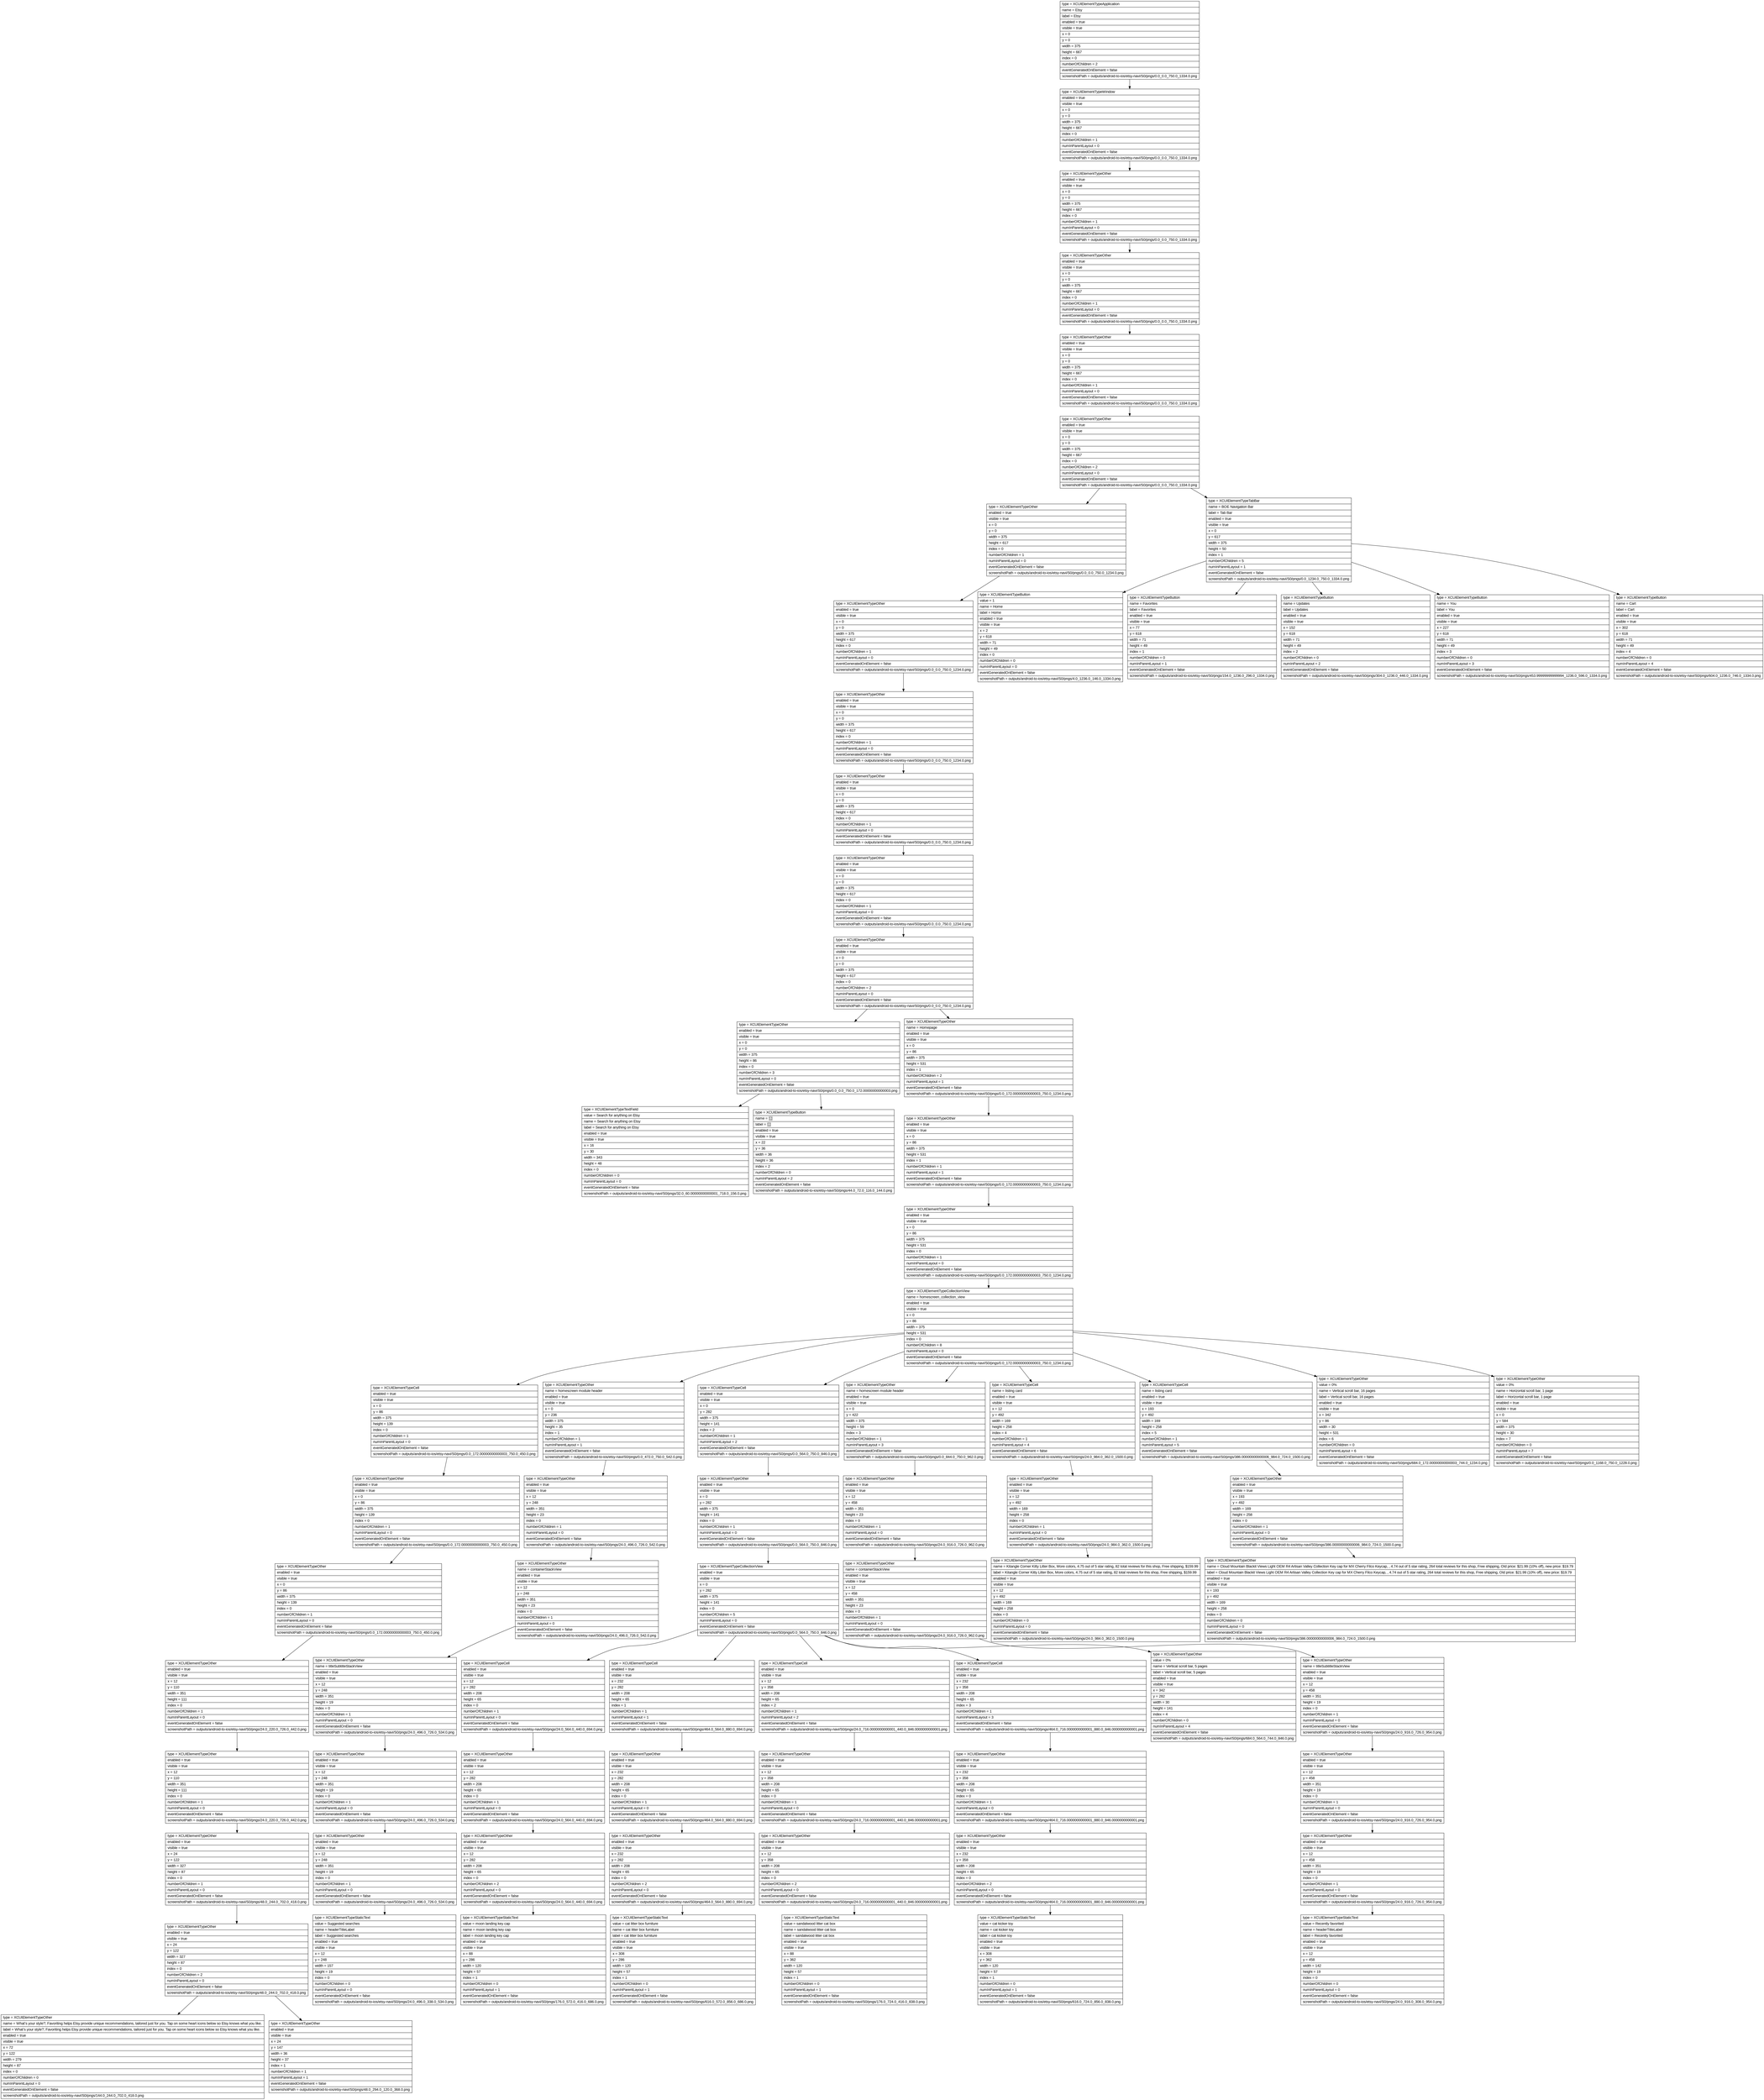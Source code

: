 digraph Layout {

	node [shape=record fontname=Arial];

	0	[label="{type = XCUIElementTypeApplication\l|name = Etsy\l|label = Etsy\l|enabled = true\l|visible = true\l|x = 0\l|y = 0\l|width = 375\l|height = 667\l|index = 0\l|numberOfChildren = 2\l|eventGeneratedOnElement = false \l|screenshotPath = outputs/android-to-ios/etsy-navi/S0/pngs/0.0_0.0_750.0_1334.0.png\l}"]
	1	[label="{type = XCUIElementTypeWindow\l|enabled = true\l|visible = true\l|x = 0\l|y = 0\l|width = 375\l|height = 667\l|index = 0\l|numberOfChildren = 1\l|numInParentLayout = 0\l|eventGeneratedOnElement = false \l|screenshotPath = outputs/android-to-ios/etsy-navi/S0/pngs/0.0_0.0_750.0_1334.0.png\l}"]
	2	[label="{type = XCUIElementTypeOther\l|enabled = true\l|visible = true\l|x = 0\l|y = 0\l|width = 375\l|height = 667\l|index = 0\l|numberOfChildren = 1\l|numInParentLayout = 0\l|eventGeneratedOnElement = false \l|screenshotPath = outputs/android-to-ios/etsy-navi/S0/pngs/0.0_0.0_750.0_1334.0.png\l}"]
	3	[label="{type = XCUIElementTypeOther\l|enabled = true\l|visible = true\l|x = 0\l|y = 0\l|width = 375\l|height = 667\l|index = 0\l|numberOfChildren = 1\l|numInParentLayout = 0\l|eventGeneratedOnElement = false \l|screenshotPath = outputs/android-to-ios/etsy-navi/S0/pngs/0.0_0.0_750.0_1334.0.png\l}"]
	4	[label="{type = XCUIElementTypeOther\l|enabled = true\l|visible = true\l|x = 0\l|y = 0\l|width = 375\l|height = 667\l|index = 0\l|numberOfChildren = 1\l|numInParentLayout = 0\l|eventGeneratedOnElement = false \l|screenshotPath = outputs/android-to-ios/etsy-navi/S0/pngs/0.0_0.0_750.0_1334.0.png\l}"]
	5	[label="{type = XCUIElementTypeOther\l|enabled = true\l|visible = true\l|x = 0\l|y = 0\l|width = 375\l|height = 667\l|index = 0\l|numberOfChildren = 2\l|numInParentLayout = 0\l|eventGeneratedOnElement = false \l|screenshotPath = outputs/android-to-ios/etsy-navi/S0/pngs/0.0_0.0_750.0_1334.0.png\l}"]
	6	[label="{type = XCUIElementTypeOther\l|enabled = true\l|visible = true\l|x = 0\l|y = 0\l|width = 375\l|height = 617\l|index = 0\l|numberOfChildren = 1\l|numInParentLayout = 0\l|eventGeneratedOnElement = false \l|screenshotPath = outputs/android-to-ios/etsy-navi/S0/pngs/0.0_0.0_750.0_1234.0.png\l}"]
	7	[label="{type = XCUIElementTypeTabBar\l|name = BOE Navigation Bar\l|label = Tab Bar\l|enabled = true\l|visible = true\l|x = 0\l|y = 617\l|width = 375\l|height = 50\l|index = 1\l|numberOfChildren = 5\l|numInParentLayout = 1\l|eventGeneratedOnElement = false \l|screenshotPath = outputs/android-to-ios/etsy-navi/S0/pngs/0.0_1234.0_750.0_1334.0.png\l}"]
	8	[label="{type = XCUIElementTypeOther\l|enabled = true\l|visible = true\l|x = 0\l|y = 0\l|width = 375\l|height = 617\l|index = 0\l|numberOfChildren = 1\l|numInParentLayout = 0\l|eventGeneratedOnElement = false \l|screenshotPath = outputs/android-to-ios/etsy-navi/S0/pngs/0.0_0.0_750.0_1234.0.png\l}"]
	9	[label="{type = XCUIElementTypeButton\l|value = 1\l|name = Home\l|label = Home\l|enabled = true\l|visible = true\l|x = 2\l|y = 618\l|width = 71\l|height = 49\l|index = 0\l|numberOfChildren = 0\l|numInParentLayout = 0\l|eventGeneratedOnElement = false \l|screenshotPath = outputs/android-to-ios/etsy-navi/S0/pngs/4.0_1236.0_146.0_1334.0.png\l}"]
	10	[label="{type = XCUIElementTypeButton\l|name = Favorites\l|label = Favorites\l|enabled = true\l|visible = true\l|x = 77\l|y = 618\l|width = 71\l|height = 49\l|index = 1\l|numberOfChildren = 0\l|numInParentLayout = 1\l|eventGeneratedOnElement = false \l|screenshotPath = outputs/android-to-ios/etsy-navi/S0/pngs/154.0_1236.0_296.0_1334.0.png\l}"]
	11	[label="{type = XCUIElementTypeButton\l|name = Updates\l|label = Updates\l|enabled = true\l|visible = true\l|x = 152\l|y = 618\l|width = 71\l|height = 49\l|index = 2\l|numberOfChildren = 0\l|numInParentLayout = 2\l|eventGeneratedOnElement = false \l|screenshotPath = outputs/android-to-ios/etsy-navi/S0/pngs/304.0_1236.0_446.0_1334.0.png\l}"]
	12	[label="{type = XCUIElementTypeButton\l|name = You\l|label = You\l|enabled = true\l|visible = true\l|x = 227\l|y = 618\l|width = 71\l|height = 49\l|index = 3\l|numberOfChildren = 0\l|numInParentLayout = 3\l|eventGeneratedOnElement = false \l|screenshotPath = outputs/android-to-ios/etsy-navi/S0/pngs/453.99999999999994_1236.0_596.0_1334.0.png\l}"]
	13	[label="{type = XCUIElementTypeButton\l|name = Cart\l|label = Cart\l|enabled = true\l|visible = true\l|x = 302\l|y = 618\l|width = 71\l|height = 49\l|index = 4\l|numberOfChildren = 0\l|numInParentLayout = 4\l|eventGeneratedOnElement = false \l|screenshotPath = outputs/android-to-ios/etsy-navi/S0/pngs/604.0_1236.0_746.0_1334.0.png\l}"]
	14	[label="{type = XCUIElementTypeOther\l|enabled = true\l|visible = true\l|x = 0\l|y = 0\l|width = 375\l|height = 617\l|index = 0\l|numberOfChildren = 1\l|numInParentLayout = 0\l|eventGeneratedOnElement = false \l|screenshotPath = outputs/android-to-ios/etsy-navi/S0/pngs/0.0_0.0_750.0_1234.0.png\l}"]
	15	[label="{type = XCUIElementTypeOther\l|enabled = true\l|visible = true\l|x = 0\l|y = 0\l|width = 375\l|height = 617\l|index = 0\l|numberOfChildren = 1\l|numInParentLayout = 0\l|eventGeneratedOnElement = false \l|screenshotPath = outputs/android-to-ios/etsy-navi/S0/pngs/0.0_0.0_750.0_1234.0.png\l}"]
	16	[label="{type = XCUIElementTypeOther\l|enabled = true\l|visible = true\l|x = 0\l|y = 0\l|width = 375\l|height = 617\l|index = 0\l|numberOfChildren = 1\l|numInParentLayout = 0\l|eventGeneratedOnElement = false \l|screenshotPath = outputs/android-to-ios/etsy-navi/S0/pngs/0.0_0.0_750.0_1234.0.png\l}"]
	17	[label="{type = XCUIElementTypeOther\l|enabled = true\l|visible = true\l|x = 0\l|y = 0\l|width = 375\l|height = 617\l|index = 0\l|numberOfChildren = 2\l|numInParentLayout = 0\l|eventGeneratedOnElement = false \l|screenshotPath = outputs/android-to-ios/etsy-navi/S0/pngs/0.0_0.0_750.0_1234.0.png\l}"]
	18	[label="{type = XCUIElementTypeOther\l|enabled = true\l|visible = true\l|x = 0\l|y = 0\l|width = 375\l|height = 86\l|index = 0\l|numberOfChildren = 3\l|numInParentLayout = 0\l|eventGeneratedOnElement = false \l|screenshotPath = outputs/android-to-ios/etsy-navi/S0/pngs/0.0_0.0_750.0_172.00000000000003.png\l}"]
	19	[label="{type = XCUIElementTypeOther\l|name = Homepage\l|enabled = true\l|visible = true\l|x = 0\l|y = 86\l|width = 375\l|height = 531\l|index = 1\l|numberOfChildren = 2\l|numInParentLayout = 1\l|eventGeneratedOnElement = false \l|screenshotPath = outputs/android-to-ios/etsy-navi/S0/pngs/0.0_172.00000000000003_750.0_1234.0.png\l}"]
	20	[label="{type = XCUIElementTypeTextField\l|value = Search for anything on Etsy\l|name = Search for anything on Etsy\l|label = Search for anything on Etsy\l|enabled = true\l|visible = true\l|x = 16\l|y = 30\l|width = 343\l|height = 48\l|index = 0\l|numberOfChildren = 0\l|numInParentLayout = 0\l|eventGeneratedOnElement = false \l|screenshotPath = outputs/android-to-ios/etsy-navi/S0/pngs/32.0_60.00000000000001_718.0_156.0.png\l}"]
	21	[label="{type = XCUIElementTypeButton\l|name = \l|label = \l|enabled = true\l|visible = true\l|x = 22\l|y = 36\l|width = 36\l|height = 36\l|index = 2\l|numberOfChildren = 0\l|numInParentLayout = 2\l|eventGeneratedOnElement = false \l|screenshotPath = outputs/android-to-ios/etsy-navi/S0/pngs/44.0_72.0_116.0_144.0.png\l}"]
	22	[label="{type = XCUIElementTypeOther\l|enabled = true\l|visible = true\l|x = 0\l|y = 86\l|width = 375\l|height = 531\l|index = 1\l|numberOfChildren = 1\l|numInParentLayout = 1\l|eventGeneratedOnElement = false \l|screenshotPath = outputs/android-to-ios/etsy-navi/S0/pngs/0.0_172.00000000000003_750.0_1234.0.png\l}"]
	23	[label="{type = XCUIElementTypeOther\l|enabled = true\l|visible = true\l|x = 0\l|y = 86\l|width = 375\l|height = 531\l|index = 0\l|numberOfChildren = 1\l|numInParentLayout = 0\l|eventGeneratedOnElement = false \l|screenshotPath = outputs/android-to-ios/etsy-navi/S0/pngs/0.0_172.00000000000003_750.0_1234.0.png\l}"]
	24	[label="{type = XCUIElementTypeCollectionView\l|name = homescreen_collection_view\l|enabled = true\l|visible = true\l|x = 0\l|y = 86\l|width = 375\l|height = 531\l|index = 0\l|numberOfChildren = 8\l|numInParentLayout = 0\l|eventGeneratedOnElement = false \l|screenshotPath = outputs/android-to-ios/etsy-navi/S0/pngs/0.0_172.00000000000003_750.0_1234.0.png\l}"]
	25	[label="{type = XCUIElementTypeCell\l|enabled = true\l|visible = true\l|x = 0\l|y = 86\l|width = 375\l|height = 139\l|index = 0\l|numberOfChildren = 1\l|numInParentLayout = 0\l|eventGeneratedOnElement = false \l|screenshotPath = outputs/android-to-ios/etsy-navi/S0/pngs/0.0_172.00000000000003_750.0_450.0.png\l}"]
	26	[label="{type = XCUIElementTypeOther\l|name = homescreen module header\l|enabled = true\l|visible = true\l|x = 0\l|y = 236\l|width = 375\l|height = 35\l|index = 1\l|numberOfChildren = 1\l|numInParentLayout = 1\l|eventGeneratedOnElement = false \l|screenshotPath = outputs/android-to-ios/etsy-navi/S0/pngs/0.0_472.0_750.0_542.0.png\l}"]
	27	[label="{type = XCUIElementTypeCell\l|enabled = true\l|visible = true\l|x = 0\l|y = 282\l|width = 375\l|height = 141\l|index = 2\l|numberOfChildren = 1\l|numInParentLayout = 2\l|eventGeneratedOnElement = false \l|screenshotPath = outputs/android-to-ios/etsy-navi/S0/pngs/0.0_564.0_750.0_846.0.png\l}"]
	28	[label="{type = XCUIElementTypeOther\l|name = homescreen module header\l|enabled = true\l|visible = true\l|x = 0\l|y = 422\l|width = 375\l|height = 59\l|index = 3\l|numberOfChildren = 1\l|numInParentLayout = 3\l|eventGeneratedOnElement = false \l|screenshotPath = outputs/android-to-ios/etsy-navi/S0/pngs/0.0_844.0_750.0_962.0.png\l}"]
	29	[label="{type = XCUIElementTypeCell\l|name = listing card\l|enabled = true\l|visible = true\l|x = 12\l|y = 492\l|width = 169\l|height = 258\l|index = 4\l|numberOfChildren = 1\l|numInParentLayout = 4\l|eventGeneratedOnElement = false \l|screenshotPath = outputs/android-to-ios/etsy-navi/S0/pngs/24.0_984.0_362.0_1500.0.png\l}"]
	30	[label="{type = XCUIElementTypeCell\l|name = listing card\l|enabled = true\l|visible = true\l|x = 193\l|y = 492\l|width = 169\l|height = 258\l|index = 5\l|numberOfChildren = 1\l|numInParentLayout = 5\l|eventGeneratedOnElement = false \l|screenshotPath = outputs/android-to-ios/etsy-navi/S0/pngs/386.00000000000006_984.0_724.0_1500.0.png\l}"]
	31	[label="{type = XCUIElementTypeOther\l|value = 0%\l|name = Vertical scroll bar, 16 pages\l|label = Vertical scroll bar, 16 pages\l|enabled = true\l|visible = true\l|x = 342\l|y = 86\l|width = 30\l|height = 531\l|index = 6\l|numberOfChildren = 0\l|numInParentLayout = 6\l|eventGeneratedOnElement = false \l|screenshotPath = outputs/android-to-ios/etsy-navi/S0/pngs/684.0_172.00000000000003_744.0_1234.0.png\l}"]
	32	[label="{type = XCUIElementTypeOther\l|value = 0%\l|name = Horizontal scroll bar, 1 page\l|label = Horizontal scroll bar, 1 page\l|enabled = true\l|visible = true\l|x = 0\l|y = 584\l|width = 375\l|height = 30\l|index = 7\l|numberOfChildren = 0\l|numInParentLayout = 7\l|eventGeneratedOnElement = false \l|screenshotPath = outputs/android-to-ios/etsy-navi/S0/pngs/0.0_1168.0_750.0_1228.0.png\l}"]
	33	[label="{type = XCUIElementTypeOther\l|enabled = true\l|visible = true\l|x = 0\l|y = 86\l|width = 375\l|height = 139\l|index = 0\l|numberOfChildren = 1\l|numInParentLayout = 0\l|eventGeneratedOnElement = false \l|screenshotPath = outputs/android-to-ios/etsy-navi/S0/pngs/0.0_172.00000000000003_750.0_450.0.png\l}"]
	34	[label="{type = XCUIElementTypeOther\l|enabled = true\l|visible = true\l|x = 12\l|y = 248\l|width = 351\l|height = 23\l|index = 0\l|numberOfChildren = 1\l|numInParentLayout = 0\l|eventGeneratedOnElement = false \l|screenshotPath = outputs/android-to-ios/etsy-navi/S0/pngs/24.0_496.0_726.0_542.0.png\l}"]
	35	[label="{type = XCUIElementTypeOther\l|enabled = true\l|visible = true\l|x = 0\l|y = 282\l|width = 375\l|height = 141\l|index = 0\l|numberOfChildren = 1\l|numInParentLayout = 0\l|eventGeneratedOnElement = false \l|screenshotPath = outputs/android-to-ios/etsy-navi/S0/pngs/0.0_564.0_750.0_846.0.png\l}"]
	36	[label="{type = XCUIElementTypeOther\l|enabled = true\l|visible = true\l|x = 12\l|y = 458\l|width = 351\l|height = 23\l|index = 0\l|numberOfChildren = 1\l|numInParentLayout = 0\l|eventGeneratedOnElement = false \l|screenshotPath = outputs/android-to-ios/etsy-navi/S0/pngs/24.0_916.0_726.0_962.0.png\l}"]
	37	[label="{type = XCUIElementTypeOther\l|enabled = true\l|visible = true\l|x = 12\l|y = 492\l|width = 169\l|height = 258\l|index = 0\l|numberOfChildren = 1\l|numInParentLayout = 0\l|eventGeneratedOnElement = false \l|screenshotPath = outputs/android-to-ios/etsy-navi/S0/pngs/24.0_984.0_362.0_1500.0.png\l}"]
	38	[label="{type = XCUIElementTypeOther\l|enabled = true\l|visible = true\l|x = 193\l|y = 492\l|width = 169\l|height = 258\l|index = 0\l|numberOfChildren = 1\l|numInParentLayout = 0\l|eventGeneratedOnElement = false \l|screenshotPath = outputs/android-to-ios/etsy-navi/S0/pngs/386.00000000000006_984.0_724.0_1500.0.png\l}"]
	39	[label="{type = XCUIElementTypeOther\l|enabled = true\l|visible = true\l|x = 0\l|y = 86\l|width = 375\l|height = 139\l|index = 0\l|numberOfChildren = 1\l|numInParentLayout = 0\l|eventGeneratedOnElement = false \l|screenshotPath = outputs/android-to-ios/etsy-navi/S0/pngs/0.0_172.00000000000003_750.0_450.0.png\l}"]
	40	[label="{type = XCUIElementTypeOther\l|name = containerStackView\l|enabled = true\l|visible = true\l|x = 12\l|y = 248\l|width = 351\l|height = 23\l|index = 0\l|numberOfChildren = 1\l|numInParentLayout = 0\l|eventGeneratedOnElement = false \l|screenshotPath = outputs/android-to-ios/etsy-navi/S0/pngs/24.0_496.0_726.0_542.0.png\l}"]
	41	[label="{type = XCUIElementTypeCollectionView\l|enabled = true\l|visible = true\l|x = 0\l|y = 282\l|width = 375\l|height = 141\l|index = 0\l|numberOfChildren = 5\l|numInParentLayout = 0\l|eventGeneratedOnElement = false \l|screenshotPath = outputs/android-to-ios/etsy-navi/S0/pngs/0.0_564.0_750.0_846.0.png\l}"]
	42	[label="{type = XCUIElementTypeOther\l|name = containerStackView\l|enabled = true\l|visible = true\l|x = 12\l|y = 458\l|width = 351\l|height = 23\l|index = 0\l|numberOfChildren = 1\l|numInParentLayout = 0\l|eventGeneratedOnElement = false \l|screenshotPath = outputs/android-to-ios/etsy-navi/S0/pngs/24.0_916.0_726.0_962.0.png\l}"]
	43	[label="{type = XCUIElementTypeOther\l|name = Kitangle Corner Kitty Litter Box, More colors, 4.75 out of 5 star rating, 82 total reviews for this shop, Free shipping, $159.99\l|label = Kitangle Corner Kitty Litter Box, More colors, 4.75 out of 5 star rating, 82 total reviews for this shop, Free shipping, $159.99\l|enabled = true\l|visible = true\l|x = 12\l|y = 492\l|width = 169\l|height = 258\l|index = 0\l|numberOfChildren = 0\l|numInParentLayout = 0\l|eventGeneratedOnElement = false \l|screenshotPath = outputs/android-to-ios/etsy-navi/S0/pngs/24.0_984.0_362.0_1500.0.png\l}"]
	44	[label="{type = XCUIElementTypeOther\l|name = Cloud Mountain Blackit Views Light OEM R4 Artisan Valley Collection Key cap for MX Cherry Filco Keycap, , 4.74 out of 5 star rating, 264 total reviews for this shop, Free shipping, Old price: $21.99 (10% off), new price: $19.79\l|label = Cloud Mountain Blackit Views Light OEM R4 Artisan Valley Collection Key cap for MX Cherry Filco Keycap, , 4.74 out of 5 star rating, 264 total reviews for this shop, Free shipping, Old price: $21.99 (10% off), new price: $19.79\l|enabled = true\l|visible = true\l|x = 193\l|y = 492\l|width = 169\l|height = 258\l|index = 0\l|numberOfChildren = 0\l|numInParentLayout = 0\l|eventGeneratedOnElement = false \l|screenshotPath = outputs/android-to-ios/etsy-navi/S0/pngs/386.00000000000006_984.0_724.0_1500.0.png\l}"]
	45	[label="{type = XCUIElementTypeOther\l|enabled = true\l|visible = true\l|x = 12\l|y = 110\l|width = 351\l|height = 111\l|index = 0\l|numberOfChildren = 1\l|numInParentLayout = 0\l|eventGeneratedOnElement = false \l|screenshotPath = outputs/android-to-ios/etsy-navi/S0/pngs/24.0_220.0_726.0_442.0.png\l}"]
	46	[label="{type = XCUIElementTypeOther\l|name = titleSubtitleStackView\l|enabled = true\l|visible = true\l|x = 12\l|y = 248\l|width = 351\l|height = 19\l|index = 0\l|numberOfChildren = 1\l|numInParentLayout = 0\l|eventGeneratedOnElement = false \l|screenshotPath = outputs/android-to-ios/etsy-navi/S0/pngs/24.0_496.0_726.0_534.0.png\l}"]
	47	[label="{type = XCUIElementTypeCell\l|enabled = true\l|visible = true\l|x = 12\l|y = 282\l|width = 208\l|height = 65\l|index = 0\l|numberOfChildren = 1\l|numInParentLayout = 0\l|eventGeneratedOnElement = false \l|screenshotPath = outputs/android-to-ios/etsy-navi/S0/pngs/24.0_564.0_440.0_694.0.png\l}"]
	48	[label="{type = XCUIElementTypeCell\l|enabled = true\l|visible = true\l|x = 232\l|y = 282\l|width = 208\l|height = 65\l|index = 1\l|numberOfChildren = 1\l|numInParentLayout = 1\l|eventGeneratedOnElement = false \l|screenshotPath = outputs/android-to-ios/etsy-navi/S0/pngs/464.0_564.0_880.0_694.0.png\l}"]
	49	[label="{type = XCUIElementTypeCell\l|enabled = true\l|visible = true\l|x = 12\l|y = 358\l|width = 208\l|height = 65\l|index = 2\l|numberOfChildren = 1\l|numInParentLayout = 2\l|eventGeneratedOnElement = false \l|screenshotPath = outputs/android-to-ios/etsy-navi/S0/pngs/24.0_716.0000000000001_440.0_846.0000000000001.png\l}"]
	50	[label="{type = XCUIElementTypeCell\l|enabled = true\l|visible = true\l|x = 232\l|y = 358\l|width = 208\l|height = 65\l|index = 3\l|numberOfChildren = 1\l|numInParentLayout = 3\l|eventGeneratedOnElement = false \l|screenshotPath = outputs/android-to-ios/etsy-navi/S0/pngs/464.0_716.0000000000001_880.0_846.0000000000001.png\l}"]
	51	[label="{type = XCUIElementTypeOther\l|value = 0%\l|name = Vertical scroll bar, 5 pages\l|label = Vertical scroll bar, 5 pages\l|enabled = true\l|visible = true\l|x = 342\l|y = 282\l|width = 30\l|height = 141\l|index = 4\l|numberOfChildren = 0\l|numInParentLayout = 4\l|eventGeneratedOnElement = false \l|screenshotPath = outputs/android-to-ios/etsy-navi/S0/pngs/684.0_564.0_744.0_846.0.png\l}"]
	52	[label="{type = XCUIElementTypeOther\l|name = titleSubtitleStackView\l|enabled = true\l|visible = true\l|x = 12\l|y = 458\l|width = 351\l|height = 19\l|index = 0\l|numberOfChildren = 1\l|numInParentLayout = 0\l|eventGeneratedOnElement = false \l|screenshotPath = outputs/android-to-ios/etsy-navi/S0/pngs/24.0_916.0_726.0_954.0.png\l}"]
	53	[label="{type = XCUIElementTypeOther\l|enabled = true\l|visible = true\l|x = 12\l|y = 110\l|width = 351\l|height = 111\l|index = 0\l|numberOfChildren = 1\l|numInParentLayout = 0\l|eventGeneratedOnElement = false \l|screenshotPath = outputs/android-to-ios/etsy-navi/S0/pngs/24.0_220.0_726.0_442.0.png\l}"]
	54	[label="{type = XCUIElementTypeOther\l|enabled = true\l|visible = true\l|x = 12\l|y = 248\l|width = 351\l|height = 19\l|index = 0\l|numberOfChildren = 1\l|numInParentLayout = 0\l|eventGeneratedOnElement = false \l|screenshotPath = outputs/android-to-ios/etsy-navi/S0/pngs/24.0_496.0_726.0_534.0.png\l}"]
	55	[label="{type = XCUIElementTypeOther\l|enabled = true\l|visible = true\l|x = 12\l|y = 282\l|width = 208\l|height = 65\l|index = 0\l|numberOfChildren = 1\l|numInParentLayout = 0\l|eventGeneratedOnElement = false \l|screenshotPath = outputs/android-to-ios/etsy-navi/S0/pngs/24.0_564.0_440.0_694.0.png\l}"]
	56	[label="{type = XCUIElementTypeOther\l|enabled = true\l|visible = true\l|x = 232\l|y = 282\l|width = 208\l|height = 65\l|index = 0\l|numberOfChildren = 1\l|numInParentLayout = 0\l|eventGeneratedOnElement = false \l|screenshotPath = outputs/android-to-ios/etsy-navi/S0/pngs/464.0_564.0_880.0_694.0.png\l}"]
	57	[label="{type = XCUIElementTypeOther\l|enabled = true\l|visible = true\l|x = 12\l|y = 358\l|width = 208\l|height = 65\l|index = 0\l|numberOfChildren = 1\l|numInParentLayout = 0\l|eventGeneratedOnElement = false \l|screenshotPath = outputs/android-to-ios/etsy-navi/S0/pngs/24.0_716.0000000000001_440.0_846.0000000000001.png\l}"]
	58	[label="{type = XCUIElementTypeOther\l|enabled = true\l|visible = true\l|x = 232\l|y = 358\l|width = 208\l|height = 65\l|index = 0\l|numberOfChildren = 1\l|numInParentLayout = 0\l|eventGeneratedOnElement = false \l|screenshotPath = outputs/android-to-ios/etsy-navi/S0/pngs/464.0_716.0000000000001_880.0_846.0000000000001.png\l}"]
	59	[label="{type = XCUIElementTypeOther\l|enabled = true\l|visible = true\l|x = 12\l|y = 458\l|width = 351\l|height = 19\l|index = 0\l|numberOfChildren = 1\l|numInParentLayout = 0\l|eventGeneratedOnElement = false \l|screenshotPath = outputs/android-to-ios/etsy-navi/S0/pngs/24.0_916.0_726.0_954.0.png\l}"]
	60	[label="{type = XCUIElementTypeOther\l|enabled = true\l|visible = true\l|x = 24\l|y = 122\l|width = 327\l|height = 87\l|index = 0\l|numberOfChildren = 1\l|numInParentLayout = 0\l|eventGeneratedOnElement = false \l|screenshotPath = outputs/android-to-ios/etsy-navi/S0/pngs/48.0_244.0_702.0_418.0.png\l}"]
	61	[label="{type = XCUIElementTypeOther\l|enabled = true\l|visible = true\l|x = 12\l|y = 248\l|width = 351\l|height = 19\l|index = 0\l|numberOfChildren = 1\l|numInParentLayout = 0\l|eventGeneratedOnElement = false \l|screenshotPath = outputs/android-to-ios/etsy-navi/S0/pngs/24.0_496.0_726.0_534.0.png\l}"]
	62	[label="{type = XCUIElementTypeOther\l|enabled = true\l|visible = true\l|x = 12\l|y = 282\l|width = 208\l|height = 65\l|index = 0\l|numberOfChildren = 2\l|numInParentLayout = 0\l|eventGeneratedOnElement = false \l|screenshotPath = outputs/android-to-ios/etsy-navi/S0/pngs/24.0_564.0_440.0_694.0.png\l}"]
	63	[label="{type = XCUIElementTypeOther\l|enabled = true\l|visible = true\l|x = 232\l|y = 282\l|width = 208\l|height = 65\l|index = 0\l|numberOfChildren = 2\l|numInParentLayout = 0\l|eventGeneratedOnElement = false \l|screenshotPath = outputs/android-to-ios/etsy-navi/S0/pngs/464.0_564.0_880.0_694.0.png\l}"]
	64	[label="{type = XCUIElementTypeOther\l|enabled = true\l|visible = true\l|x = 12\l|y = 358\l|width = 208\l|height = 65\l|index = 0\l|numberOfChildren = 2\l|numInParentLayout = 0\l|eventGeneratedOnElement = false \l|screenshotPath = outputs/android-to-ios/etsy-navi/S0/pngs/24.0_716.0000000000001_440.0_846.0000000000001.png\l}"]
	65	[label="{type = XCUIElementTypeOther\l|enabled = true\l|visible = true\l|x = 232\l|y = 358\l|width = 208\l|height = 65\l|index = 0\l|numberOfChildren = 2\l|numInParentLayout = 0\l|eventGeneratedOnElement = false \l|screenshotPath = outputs/android-to-ios/etsy-navi/S0/pngs/464.0_716.0000000000001_880.0_846.0000000000001.png\l}"]
	66	[label="{type = XCUIElementTypeOther\l|enabled = true\l|visible = true\l|x = 12\l|y = 458\l|width = 351\l|height = 19\l|index = 0\l|numberOfChildren = 1\l|numInParentLayout = 0\l|eventGeneratedOnElement = false \l|screenshotPath = outputs/android-to-ios/etsy-navi/S0/pngs/24.0_916.0_726.0_954.0.png\l}"]
	67	[label="{type = XCUIElementTypeOther\l|enabled = true\l|visible = true\l|x = 24\l|y = 122\l|width = 327\l|height = 87\l|index = 0\l|numberOfChildren = 2\l|numInParentLayout = 0\l|eventGeneratedOnElement = false \l|screenshotPath = outputs/android-to-ios/etsy-navi/S0/pngs/48.0_244.0_702.0_418.0.png\l}"]
	68	[label="{type = XCUIElementTypeStaticText\l|value = Suggested searches\l|name = headerTitleLabel\l|label = Suggested searches\l|enabled = true\l|visible = true\l|x = 12\l|y = 248\l|width = 157\l|height = 19\l|index = 0\l|numberOfChildren = 0\l|numInParentLayout = 0\l|eventGeneratedOnElement = false \l|screenshotPath = outputs/android-to-ios/etsy-navi/S0/pngs/24.0_496.0_338.0_534.0.png\l}"]
	69	[label="{type = XCUIElementTypeStaticText\l|value = moon landing key cap\l|name = moon landing key cap\l|label = moon landing key cap\l|enabled = true\l|visible = true\l|x = 88\l|y = 286\l|width = 120\l|height = 57\l|index = 1\l|numberOfChildren = 0\l|numInParentLayout = 1\l|eventGeneratedOnElement = false \l|screenshotPath = outputs/android-to-ios/etsy-navi/S0/pngs/176.0_572.0_416.0_686.0.png\l}"]
	70	[label="{type = XCUIElementTypeStaticText\l|value = cat litter box furniture\l|name = cat litter box furniture\l|label = cat litter box furniture\l|enabled = true\l|visible = true\l|x = 308\l|y = 286\l|width = 120\l|height = 57\l|index = 1\l|numberOfChildren = 0\l|numInParentLayout = 1\l|eventGeneratedOnElement = false \l|screenshotPath = outputs/android-to-ios/etsy-navi/S0/pngs/616.0_572.0_856.0_686.0.png\l}"]
	71	[label="{type = XCUIElementTypeStaticText\l|value = sandalwood litter cat box\l|name = sandalwood litter cat box\l|label = sandalwood litter cat box\l|enabled = true\l|visible = true\l|x = 88\l|y = 362\l|width = 120\l|height = 57\l|index = 1\l|numberOfChildren = 0\l|numInParentLayout = 1\l|eventGeneratedOnElement = false \l|screenshotPath = outputs/android-to-ios/etsy-navi/S0/pngs/176.0_724.0_416.0_838.0.png\l}"]
	72	[label="{type = XCUIElementTypeStaticText\l|value = cat kicker toy\l|name = cat kicker toy\l|label = cat kicker toy\l|enabled = true\l|visible = true\l|x = 308\l|y = 362\l|width = 120\l|height = 57\l|index = 1\l|numberOfChildren = 0\l|numInParentLayout = 1\l|eventGeneratedOnElement = false \l|screenshotPath = outputs/android-to-ios/etsy-navi/S0/pngs/616.0_724.0_856.0_838.0.png\l}"]
	73	[label="{type = XCUIElementTypeStaticText\l|value = Recently favorited\l|name = headerTitleLabel\l|label = Recently favorited\l|enabled = true\l|visible = true\l|x = 12\l|y = 458\l|width = 142\l|height = 19\l|index = 0\l|numberOfChildren = 0\l|numInParentLayout = 0\l|eventGeneratedOnElement = false \l|screenshotPath = outputs/android-to-ios/etsy-navi/S0/pngs/24.0_916.0_308.0_954.0.png\l}"]
	74	[label="{type = XCUIElementTypeOther\l|name = What's your style?; Favoriting helps Etsy provide unique recommendations, tailored just for you. Tap on some heart icons below so Etsy knows what you like.\l|label = What's your style?; Favoriting helps Etsy provide unique recommendations, tailored just for you. Tap on some heart icons below so Etsy knows what you like.\l|enabled = true\l|visible = true\l|x = 72\l|y = 122\l|width = 279\l|height = 87\l|index = 0\l|numberOfChildren = 0\l|numInParentLayout = 0\l|eventGeneratedOnElement = false \l|screenshotPath = outputs/android-to-ios/etsy-navi/S0/pngs/144.0_244.0_702.0_418.0.png\l}"]
	75	[label="{type = XCUIElementTypeOther\l|enabled = true\l|visible = true\l|x = 24\l|y = 147\l|width = 36\l|height = 37\l|index = 1\l|numberOfChildren = 1\l|numInParentLayout = 1\l|eventGeneratedOnElement = false \l|screenshotPath = outputs/android-to-ios/etsy-navi/S0/pngs/48.0_294.0_120.0_368.0.png\l}"]


	0 -> 1
	1 -> 2
	2 -> 3
	3 -> 4
	4 -> 5
	5 -> 6
	5 -> 7
	6 -> 8
	7 -> 9
	7 -> 10
	7 -> 11
	7 -> 12
	7 -> 13
	8 -> 14
	14 -> 15
	15 -> 16
	16 -> 17
	17 -> 18
	17 -> 19
	18 -> 20
	18 -> 21
	19 -> 22
	22 -> 23
	23 -> 24
	24 -> 25
	24 -> 26
	24 -> 27
	24 -> 28
	24 -> 29
	24 -> 30
	24 -> 31
	24 -> 32
	25 -> 33
	26 -> 34
	27 -> 35
	28 -> 36
	29 -> 37
	30 -> 38
	33 -> 39
	34 -> 40
	35 -> 41
	36 -> 42
	37 -> 43
	38 -> 44
	39 -> 45
	40 -> 46
	41 -> 47
	41 -> 48
	41 -> 49
	41 -> 50
	41 -> 51
	42 -> 52
	45 -> 53
	46 -> 54
	47 -> 55
	48 -> 56
	49 -> 57
	50 -> 58
	52 -> 59
	53 -> 60
	54 -> 61
	55 -> 62
	56 -> 63
	57 -> 64
	58 -> 65
	59 -> 66
	60 -> 67
	61 -> 68
	62 -> 69
	63 -> 70
	64 -> 71
	65 -> 72
	66 -> 73
	67 -> 74
	67 -> 75


}